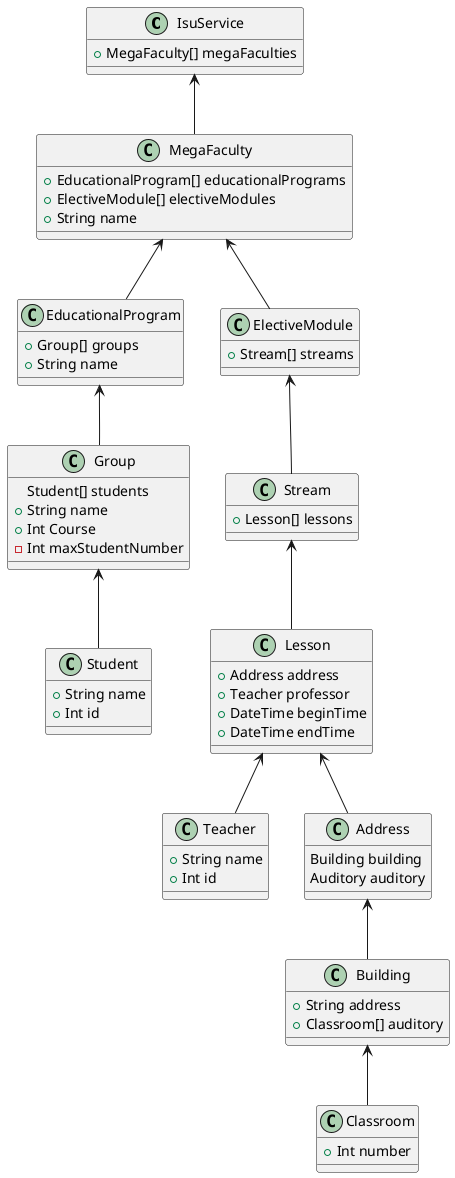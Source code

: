 ﻿@startuml

class IsuService{
+ MegaFaculty[] megaFaculties
}

class MegaFaculty {
+ EducationalProgram[] educationalPrograms
+ ElectiveModule[] electiveModules
+ String name
}

class EducationalProgram {
+ Group[] groups
+ String name
}

class ElectiveModule {
+ Stream[] streams
}

class Group{
Student[] students
+ String name
+ Int Course
- Int maxStudentNumber
}

class Student{
+ String name
+ Int id
}

class Stream{
+ Lesson[] lessons
}

class Lesson{
+ Address address
+ Teacher professor
+ DateTime beginTime
+ DateTime endTime
}

class Building{
+ String address
+ Classroom[] auditory
}

class Classroom{
+ Int number
}

class Teacher{
+ String name
+ Int id
}

class Address{
Building building
Auditory auditory
}

IsuService <-- MegaFaculty
MegaFaculty <-- ElectiveModule
MegaFaculty <-- EducationalProgram
EducationalProgram <-- Group
Group <-- Student

ElectiveModule <-- Stream
Stream <-- Lesson
Lesson <-- Address
Lesson <-- Teacher
Building <-- Classroom
Address <-- Building
@enduml